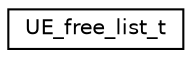 digraph "Graphical Class Hierarchy"
{
 // LATEX_PDF_SIZE
  edge [fontname="Helvetica",fontsize="10",labelfontname="Helvetica",labelfontsize="10"];
  node [fontname="Helvetica",fontsize="10",shape=record];
  rankdir="LR";
  Node0 [label="UE_free_list_t",height=0.2,width=0.4,color="black", fillcolor="white", style="filled",URL="$structUE__free__list__t.html",tooltip="REMOVE UE list used by eNB to order UEs/CC for deleting."];
}

